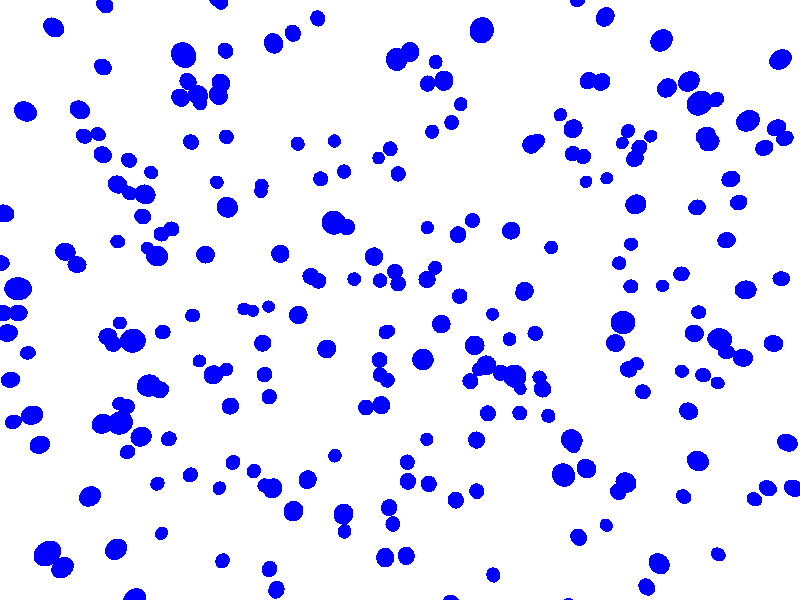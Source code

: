 // Persistence of Vision Ray Tracer Scene Description File
// File: Cartesian.pov

#version 3.6; // current version is 3.8

/* 
Information on Pov-Ray:
 
My personal introduction into Pov-Ray was the excellent book "3D-Welten, professionelle Animationen und fotorealistische Grafiken mit Raytracing" from 
Toni Lama by Carl Hanser Verlag München Wien, 2004. Apart of that I recommend the Pov-Ray-homepage (http://www.povray.org).

Further information on Pov-Ray can be found at https://sus.ziti.uni-heidelberg.de/Lehre/WS2021_Tools/POVRAY/POVRAY_PeterFischer.pdf,  
https://wiki.povray.org/content/Main_Page, https://de.wikibooks.org/wiki/Raytracing_mit_POV-Ray or, in german language, here: https://www.f-lohmueller.de/pov_tut/pov__ger.htm
*/ 
 
 
//-----------------------------------Scene settings (Camera, light, background, coordinate system)-------------------------------------------------


global_settings {
    assumed_gamma 1.0
    max_trace_level 5
}



#declare Camera = camera {
    location  <4.5, 3, -6>
    look_at   <4.5, 3,  0>
}

background {color rgb <1, 1, 1>}

camera {Camera}

// create a regular point light source
light_source {
    0*x                  // light's position (translated below)
    color rgb <1,1,1>    // light's color
    translate <10, 10, -30>
}

light_source {
    0*x                  // light's position (translated below)
    color rgb <0.6,0.6,0.6>    // light's color
    translate <0, 0, -10>
}  


//Initialize random streams
#declare chance1 = seed (3);
#declare chance2 = seed (8);
#declare chance3 = seed (5);



/*The following script uses three nested loops to generate a regular 3D-cartesian distribution. In the beginning there is the possiblity to define the number and distance of elements in all three dimension. 
Then the distribution is generated and labeled by spheres. 

Combined with random numbers, this distribution can be used to generate more or less random backgrounds.  

*/


//---------------------------Objects-----------------------------------------------------------------

//Definition of the number of elements along the x-, y- and z-axis

#declare NumberX = 10; 
#declare NumberZ = 4; 
#declare NumberY = 7;  


//Definition of the distances between elements along these axes

#declare DistanceX = 1;  
#declare DistanceY = 1;  
#declare DistanceZ = 1; 


//Definition of the starting position on each axis 

#declare XKoor = 0; 
#declare YKoor = 0; 
#declare ZKoor = 0;  

#declare Var = 2;

//Three nested loops for defining the 3D-cartesian distribution

#declare tickerz = 0; 
#while (tickerz < NumberZ )


    #declare ZKoor = tickerz * DistanceZ; 

    #declare tickery = 0; 
    #while (tickery < NumberY) 

        #declare YKoor = tickery * DistanceY; 

        #declare tickerx = 0; 
        #while (tickerx < NumberX) 

            #declare XKoor = tickerx * DistanceX;
            #declare P1 = <XKoor, YKoor, ZKoor>;                                                //The positions of the cartesian distribution are calculated
            #declare P1 = P1 + Var * (<rand(chance1), rand(chance2), rand(chance3)>-0.5);        //The positions are modified by random variation

            sphere { <0,0,0>, 0.1
                texture { pigment{ color rgb<0, 0, 1>}
                    finish { phong 1.0 reflection 0.00}
                } // end of texture
                scale<1,1,1>  rotate<0,0,0>  translate P1
            }  // end of sphere ----------------------------------- 

        #declare tickerx = tickerx + 1; 
        #end  

    #declare tickery = tickery + 1; 
    #end

#declare tickerz = tickerz + 1; 
#end

